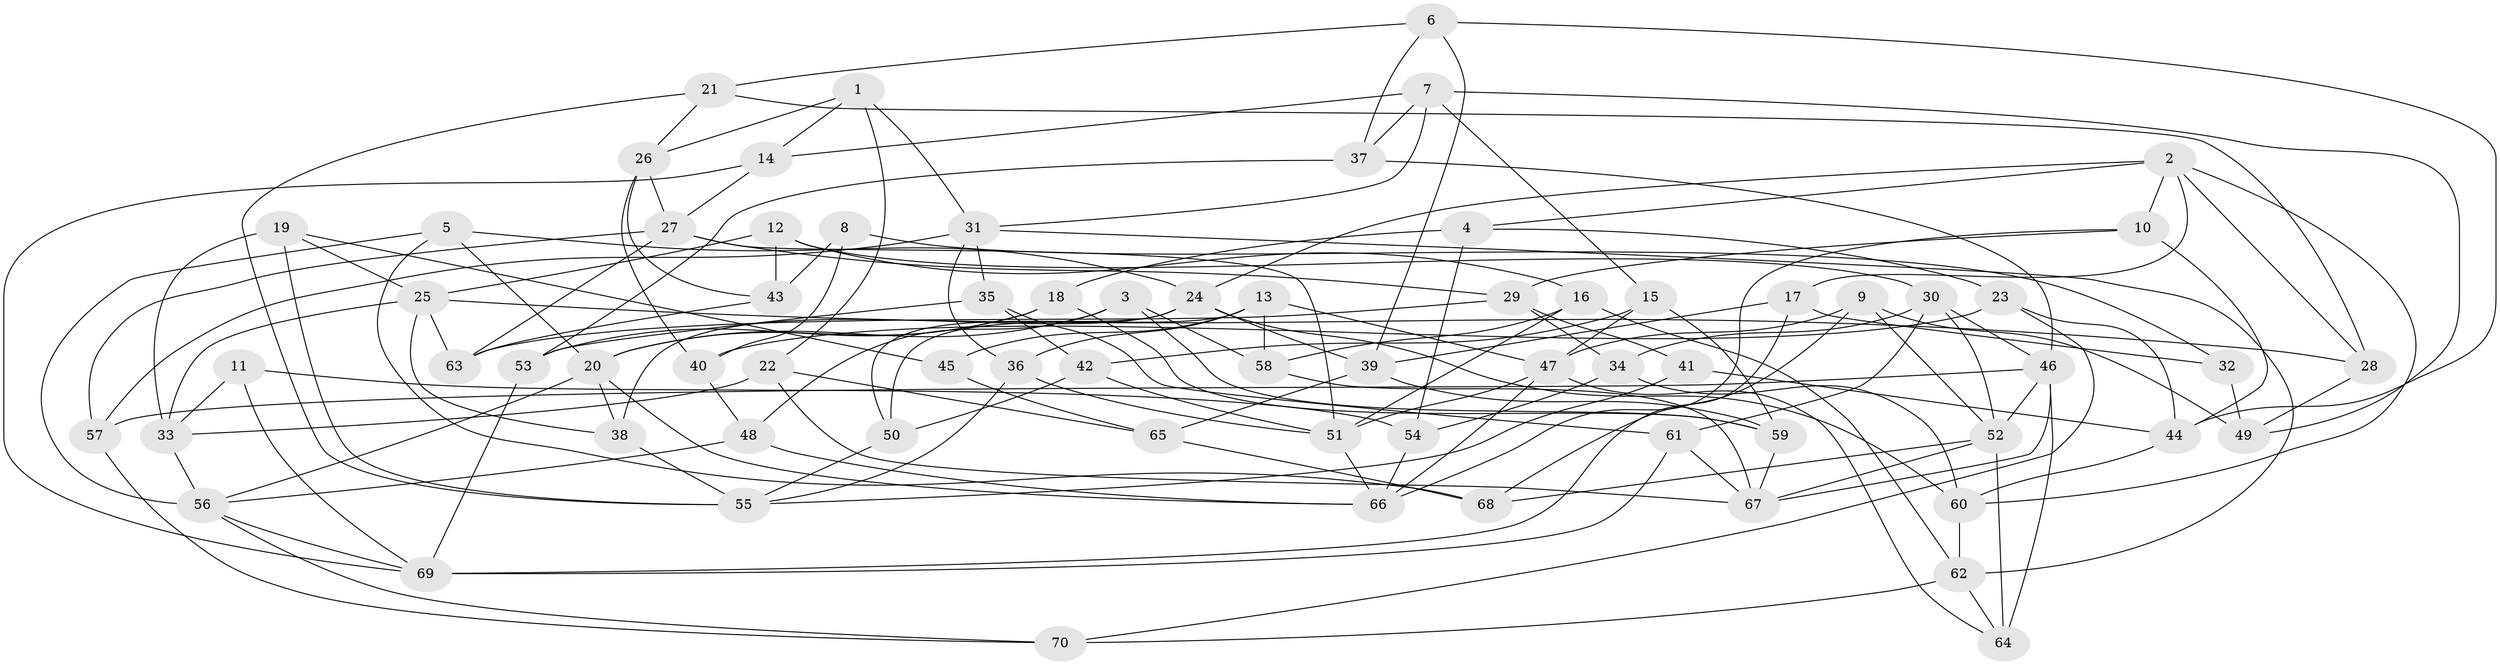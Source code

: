 // original degree distribution, {4: 1.0}
// Generated by graph-tools (version 1.1) at 2025/38/03/04/25 23:38:13]
// undirected, 70 vertices, 158 edges
graph export_dot {
  node [color=gray90,style=filled];
  1;
  2;
  3;
  4;
  5;
  6;
  7;
  8;
  9;
  10;
  11;
  12;
  13;
  14;
  15;
  16;
  17;
  18;
  19;
  20;
  21;
  22;
  23;
  24;
  25;
  26;
  27;
  28;
  29;
  30;
  31;
  32;
  33;
  34;
  35;
  36;
  37;
  38;
  39;
  40;
  41;
  42;
  43;
  44;
  45;
  46;
  47;
  48;
  49;
  50;
  51;
  52;
  53;
  54;
  55;
  56;
  57;
  58;
  59;
  60;
  61;
  62;
  63;
  64;
  65;
  66;
  67;
  68;
  69;
  70;
  1 -- 14 [weight=1.0];
  1 -- 22 [weight=1.0];
  1 -- 26 [weight=1.0];
  1 -- 31 [weight=1.0];
  2 -- 4 [weight=1.0];
  2 -- 10 [weight=1.0];
  2 -- 17 [weight=1.0];
  2 -- 24 [weight=1.0];
  2 -- 28 [weight=1.0];
  2 -- 60 [weight=1.0];
  3 -- 20 [weight=1.0];
  3 -- 48 [weight=1.0];
  3 -- 58 [weight=1.0];
  3 -- 59 [weight=1.0];
  4 -- 18 [weight=1.0];
  4 -- 23 [weight=1.0];
  4 -- 54 [weight=1.0];
  5 -- 20 [weight=1.0];
  5 -- 24 [weight=1.0];
  5 -- 56 [weight=1.0];
  5 -- 68 [weight=1.0];
  6 -- 21 [weight=1.0];
  6 -- 37 [weight=1.0];
  6 -- 39 [weight=1.0];
  6 -- 44 [weight=1.0];
  7 -- 14 [weight=1.0];
  7 -- 15 [weight=1.0];
  7 -- 31 [weight=1.0];
  7 -- 37 [weight=1.0];
  7 -- 49 [weight=2.0];
  8 -- 32 [weight=1.0];
  8 -- 40 [weight=1.0];
  8 -- 43 [weight=2.0];
  9 -- 47 [weight=1.0];
  9 -- 49 [weight=1.0];
  9 -- 52 [weight=1.0];
  9 -- 68 [weight=1.0];
  10 -- 29 [weight=1.0];
  10 -- 44 [weight=1.0];
  10 -- 66 [weight=1.0];
  11 -- 33 [weight=2.0];
  11 -- 54 [weight=1.0];
  11 -- 69 [weight=1.0];
  12 -- 16 [weight=1.0];
  12 -- 25 [weight=1.0];
  12 -- 30 [weight=1.0];
  12 -- 43 [weight=1.0];
  13 -- 36 [weight=1.0];
  13 -- 45 [weight=2.0];
  13 -- 47 [weight=1.0];
  13 -- 50 [weight=1.0];
  13 -- 58 [weight=1.0];
  14 -- 27 [weight=1.0];
  14 -- 69 [weight=1.0];
  15 -- 42 [weight=1.0];
  15 -- 47 [weight=1.0];
  15 -- 59 [weight=1.0];
  16 -- 51 [weight=1.0];
  16 -- 58 [weight=1.0];
  16 -- 62 [weight=1.0];
  17 -- 32 [weight=1.0];
  17 -- 39 [weight=1.0];
  17 -- 69 [weight=1.0];
  18 -- 20 [weight=1.0];
  18 -- 53 [weight=1.0];
  18 -- 59 [weight=1.0];
  19 -- 25 [weight=1.0];
  19 -- 33 [weight=1.0];
  19 -- 45 [weight=1.0];
  19 -- 55 [weight=1.0];
  20 -- 38 [weight=1.0];
  20 -- 56 [weight=1.0];
  20 -- 66 [weight=1.0];
  21 -- 26 [weight=1.0];
  21 -- 28 [weight=1.0];
  21 -- 55 [weight=1.0];
  22 -- 33 [weight=1.0];
  22 -- 65 [weight=1.0];
  22 -- 67 [weight=1.0];
  23 -- 40 [weight=1.0];
  23 -- 44 [weight=1.0];
  23 -- 70 [weight=1.0];
  24 -- 38 [weight=1.0];
  24 -- 39 [weight=1.0];
  24 -- 50 [weight=1.0];
  24 -- 60 [weight=1.0];
  25 -- 28 [weight=1.0];
  25 -- 33 [weight=1.0];
  25 -- 38 [weight=1.0];
  25 -- 63 [weight=1.0];
  26 -- 27 [weight=1.0];
  26 -- 40 [weight=1.0];
  26 -- 43 [weight=2.0];
  27 -- 29 [weight=1.0];
  27 -- 51 [weight=1.0];
  27 -- 57 [weight=1.0];
  27 -- 63 [weight=1.0];
  28 -- 49 [weight=1.0];
  29 -- 34 [weight=2.0];
  29 -- 41 [weight=1.0];
  29 -- 63 [weight=1.0];
  30 -- 34 [weight=2.0];
  30 -- 46 [weight=1.0];
  30 -- 52 [weight=1.0];
  30 -- 61 [weight=1.0];
  31 -- 35 [weight=1.0];
  31 -- 36 [weight=1.0];
  31 -- 57 [weight=1.0];
  31 -- 62 [weight=1.0];
  32 -- 49 [weight=2.0];
  33 -- 56 [weight=1.0];
  34 -- 54 [weight=1.0];
  34 -- 60 [weight=1.0];
  35 -- 42 [weight=1.0];
  35 -- 53 [weight=1.0];
  35 -- 61 [weight=1.0];
  36 -- 51 [weight=1.0];
  36 -- 55 [weight=1.0];
  37 -- 46 [weight=1.0];
  37 -- 53 [weight=1.0];
  38 -- 55 [weight=1.0];
  39 -- 59 [weight=2.0];
  39 -- 65 [weight=1.0];
  40 -- 48 [weight=1.0];
  41 -- 44 [weight=2.0];
  41 -- 55 [weight=1.0];
  42 -- 50 [weight=1.0];
  42 -- 51 [weight=1.0];
  43 -- 63 [weight=1.0];
  44 -- 60 [weight=1.0];
  45 -- 65 [weight=1.0];
  46 -- 52 [weight=1.0];
  46 -- 57 [weight=1.0];
  46 -- 64 [weight=1.0];
  46 -- 67 [weight=1.0];
  47 -- 51 [weight=1.0];
  47 -- 64 [weight=1.0];
  47 -- 66 [weight=1.0];
  48 -- 56 [weight=1.0];
  48 -- 66 [weight=1.0];
  50 -- 55 [weight=1.0];
  51 -- 66 [weight=1.0];
  52 -- 64 [weight=1.0];
  52 -- 67 [weight=1.0];
  52 -- 68 [weight=1.0];
  53 -- 69 [weight=1.0];
  54 -- 66 [weight=1.0];
  56 -- 69 [weight=1.0];
  56 -- 70 [weight=1.0];
  57 -- 70 [weight=1.0];
  58 -- 67 [weight=1.0];
  59 -- 67 [weight=1.0];
  60 -- 62 [weight=2.0];
  61 -- 67 [weight=1.0];
  61 -- 69 [weight=1.0];
  62 -- 64 [weight=1.0];
  62 -- 70 [weight=1.0];
  65 -- 68 [weight=1.0];
}
